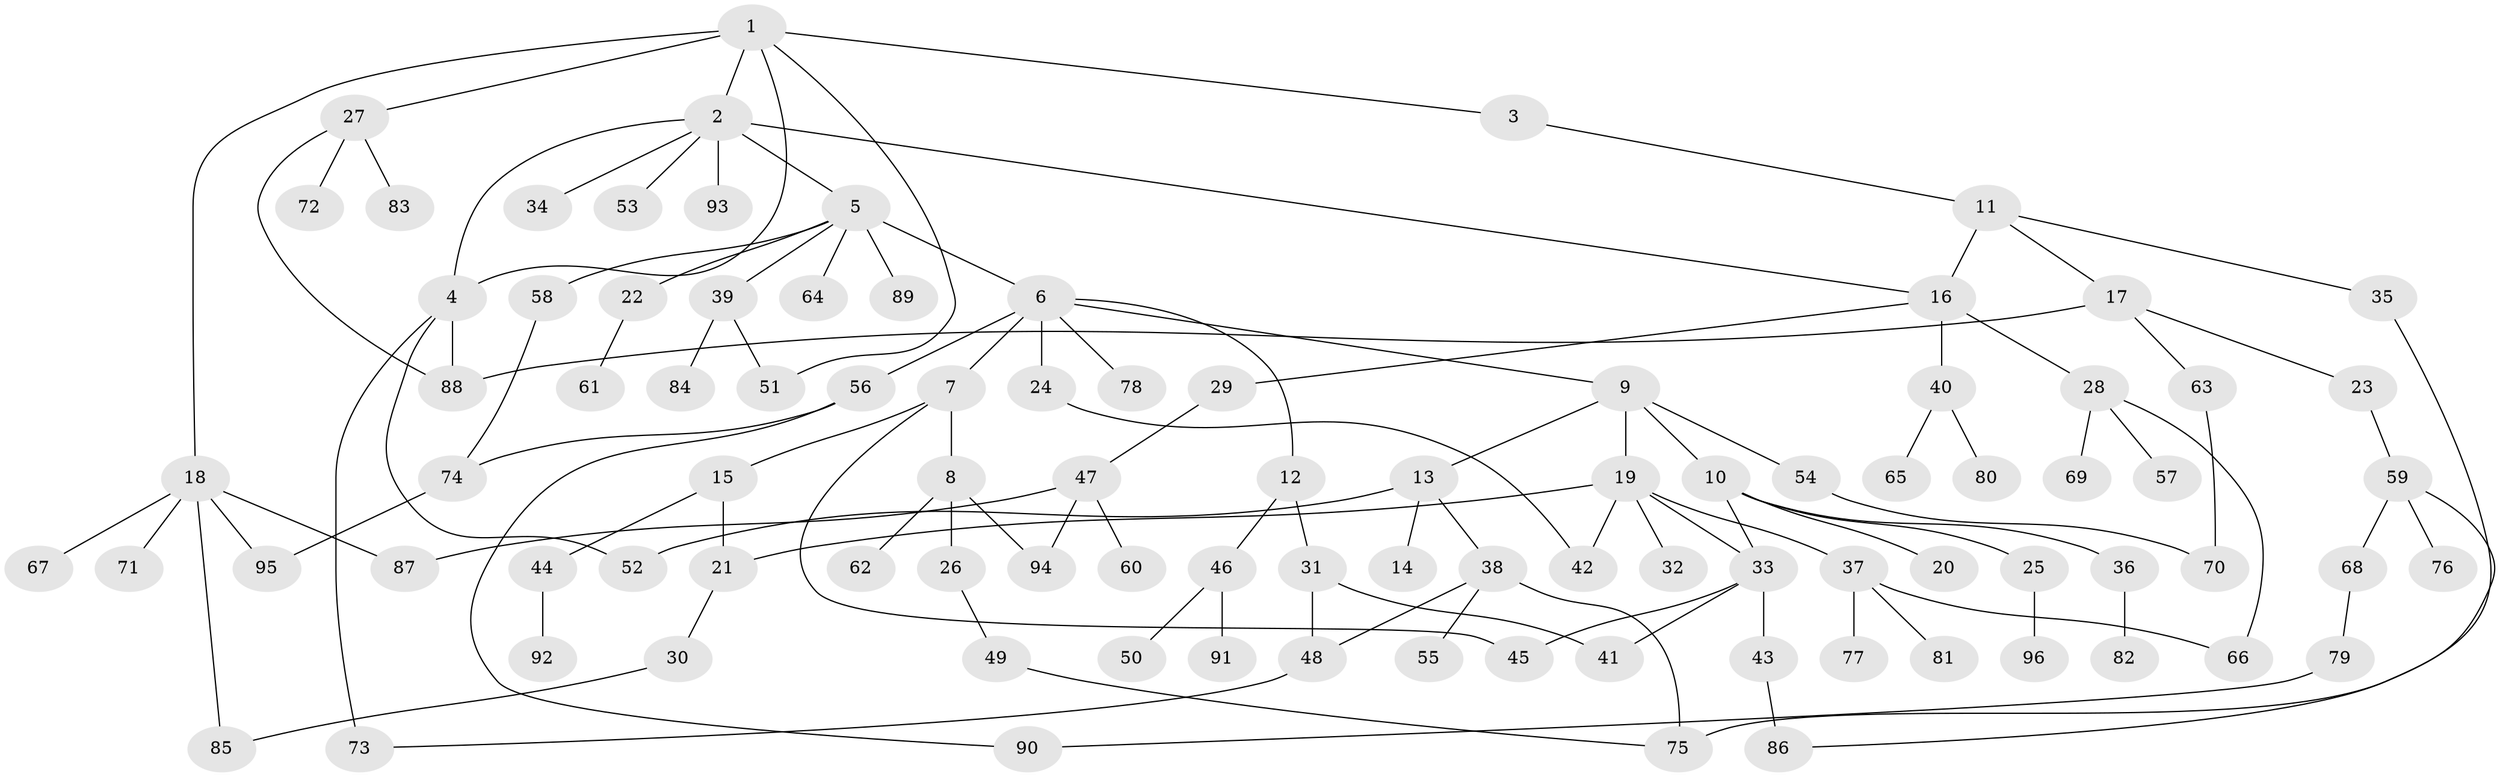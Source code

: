 // coarse degree distribution, {5: 0.041666666666666664, 10: 0.020833333333333332, 4: 0.0625, 7: 0.041666666666666664, 12: 0.020833333333333332, 6: 0.041666666666666664, 3: 0.08333333333333333, 1: 0.4166666666666667, 8: 0.020833333333333332, 2: 0.25}
// Generated by graph-tools (version 1.1) at 2025/16/03/04/25 18:16:51]
// undirected, 96 vertices, 119 edges
graph export_dot {
graph [start="1"]
  node [color=gray90,style=filled];
  1;
  2;
  3;
  4;
  5;
  6;
  7;
  8;
  9;
  10;
  11;
  12;
  13;
  14;
  15;
  16;
  17;
  18;
  19;
  20;
  21;
  22;
  23;
  24;
  25;
  26;
  27;
  28;
  29;
  30;
  31;
  32;
  33;
  34;
  35;
  36;
  37;
  38;
  39;
  40;
  41;
  42;
  43;
  44;
  45;
  46;
  47;
  48;
  49;
  50;
  51;
  52;
  53;
  54;
  55;
  56;
  57;
  58;
  59;
  60;
  61;
  62;
  63;
  64;
  65;
  66;
  67;
  68;
  69;
  70;
  71;
  72;
  73;
  74;
  75;
  76;
  77;
  78;
  79;
  80;
  81;
  82;
  83;
  84;
  85;
  86;
  87;
  88;
  89;
  90;
  91;
  92;
  93;
  94;
  95;
  96;
  1 -- 2;
  1 -- 3;
  1 -- 18;
  1 -- 27;
  1 -- 51;
  1 -- 4;
  2 -- 4;
  2 -- 5;
  2 -- 34;
  2 -- 53;
  2 -- 93;
  2 -- 16;
  3 -- 11;
  4 -- 73;
  4 -- 88;
  4 -- 52;
  5 -- 6;
  5 -- 22;
  5 -- 39;
  5 -- 58;
  5 -- 64;
  5 -- 89;
  6 -- 7;
  6 -- 9;
  6 -- 12;
  6 -- 24;
  6 -- 56;
  6 -- 78;
  7 -- 8;
  7 -- 15;
  7 -- 45;
  8 -- 26;
  8 -- 62;
  8 -- 94;
  9 -- 10;
  9 -- 13;
  9 -- 19;
  9 -- 54;
  10 -- 20;
  10 -- 25;
  10 -- 33;
  10 -- 36;
  11 -- 16;
  11 -- 17;
  11 -- 35;
  12 -- 31;
  12 -- 46;
  13 -- 14;
  13 -- 38;
  13 -- 52;
  15 -- 21;
  15 -- 44;
  16 -- 28;
  16 -- 29;
  16 -- 40;
  17 -- 23;
  17 -- 63;
  17 -- 88;
  18 -- 67;
  18 -- 71;
  18 -- 85;
  18 -- 87;
  18 -- 95;
  19 -- 32;
  19 -- 37;
  19 -- 42;
  19 -- 21;
  19 -- 33;
  21 -- 30;
  22 -- 61;
  23 -- 59;
  24 -- 42;
  25 -- 96;
  26 -- 49;
  27 -- 72;
  27 -- 83;
  27 -- 88;
  28 -- 57;
  28 -- 66;
  28 -- 69;
  29 -- 47;
  30 -- 85;
  31 -- 41;
  31 -- 48;
  33 -- 43;
  33 -- 45;
  33 -- 41;
  35 -- 75;
  36 -- 82;
  37 -- 77;
  37 -- 81;
  37 -- 66;
  38 -- 48;
  38 -- 55;
  38 -- 75;
  39 -- 84;
  39 -- 51;
  40 -- 65;
  40 -- 80;
  43 -- 86;
  44 -- 92;
  46 -- 50;
  46 -- 91;
  47 -- 60;
  47 -- 94;
  47 -- 87;
  48 -- 73;
  49 -- 75;
  54 -- 70;
  56 -- 74;
  56 -- 90;
  58 -- 74;
  59 -- 68;
  59 -- 76;
  59 -- 86;
  63 -- 70;
  68 -- 79;
  74 -- 95;
  79 -- 90;
}
